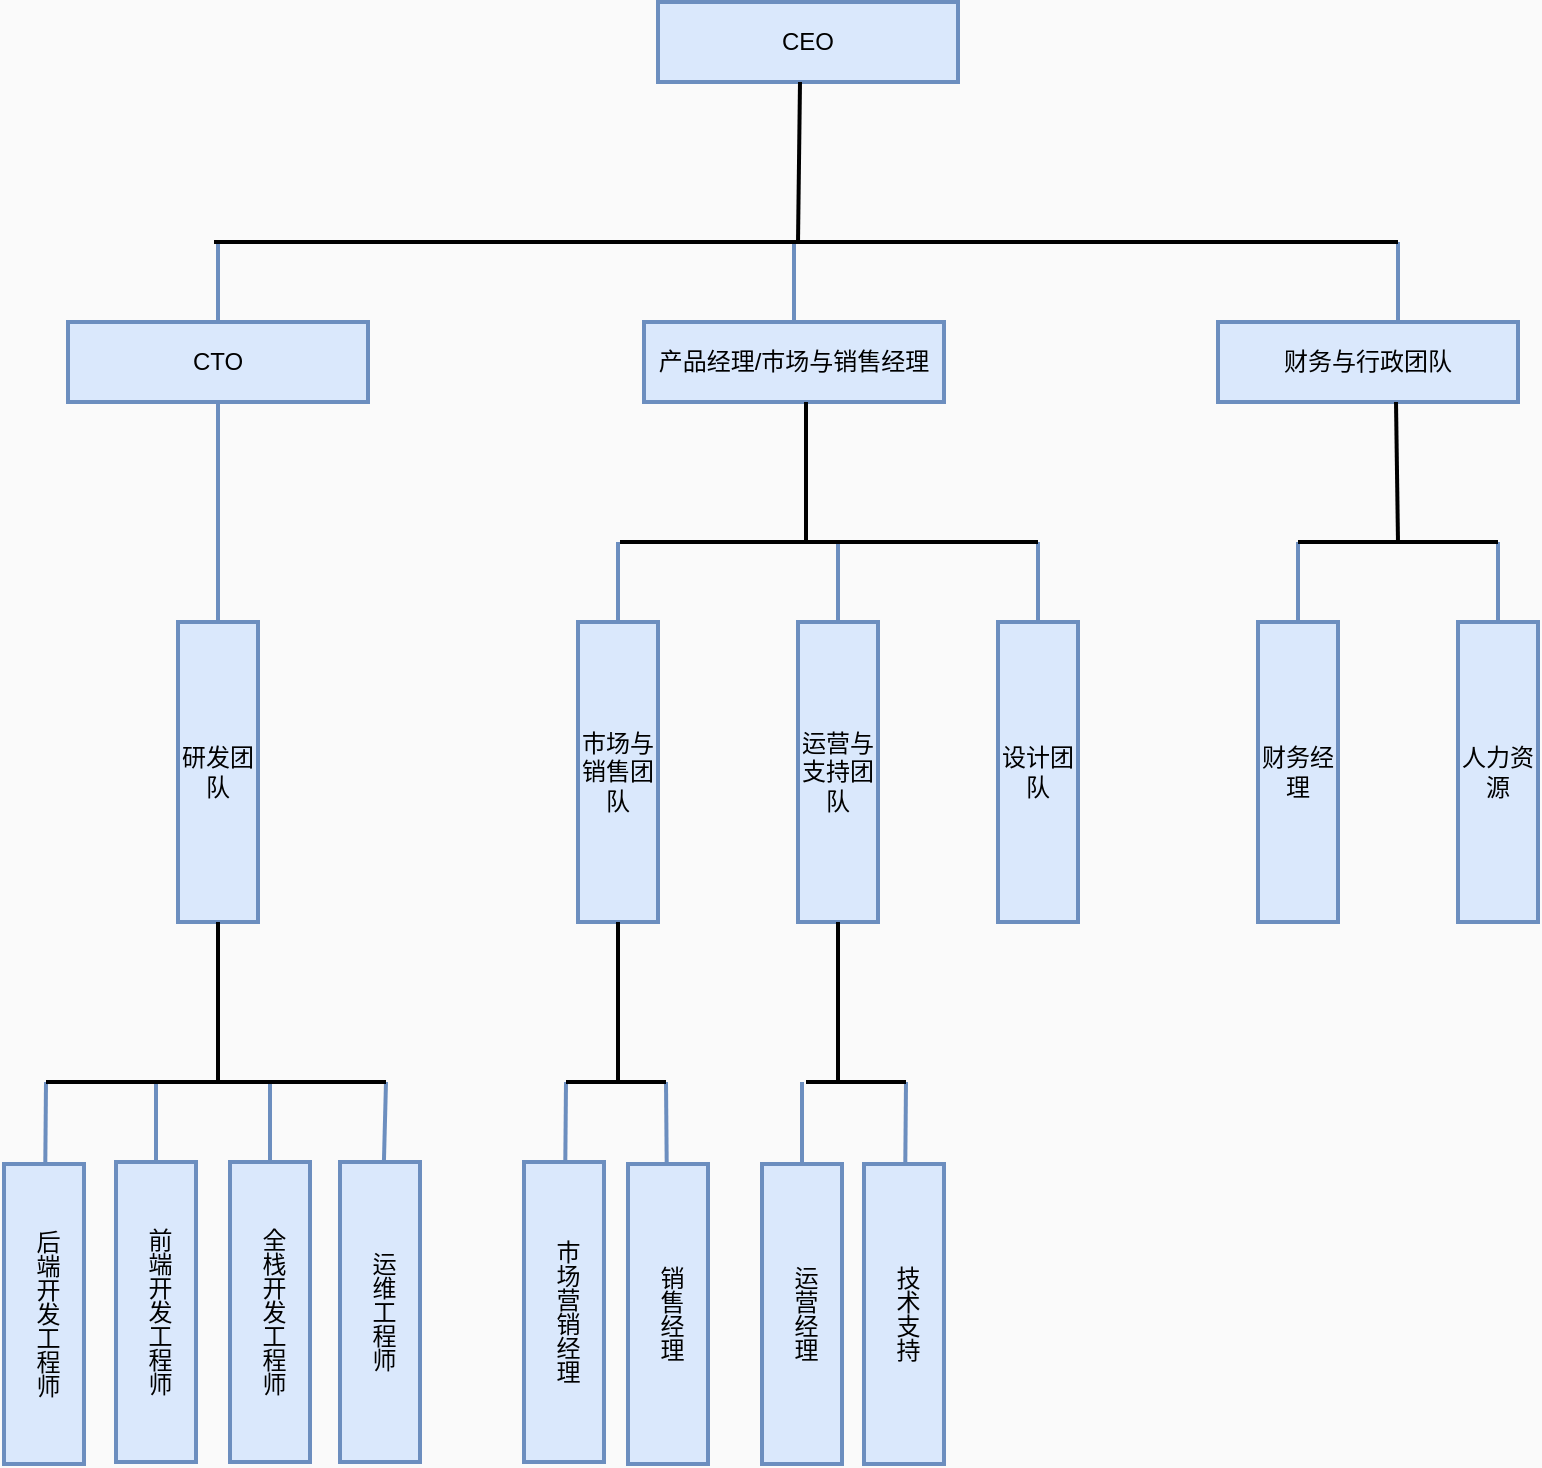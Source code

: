 <mxfile version="24.8.1">
  <diagram name="第 1 页" id="kcZdlDMOoqQzpaW8ADvZ">
    <mxGraphModel dx="1051" dy="786" grid="1" gridSize="10" guides="1" tooltips="1" connect="1" arrows="1" fold="1" page="1" pageScale="1" pageWidth="827" pageHeight="1169" background="#FAFAFA" math="0" shadow="0">
      <root>
        <mxCell id="0" />
        <mxCell id="1" parent="0" />
        <mxCell id="jP5qqYoJzU4zsviBNMvY-36" value="CEO" style="whiteSpace=wrap;strokeWidth=2;fillColor=#dae8fc;strokeColor=#6c8ebf;fontSize=12;" parent="1" vertex="1">
          <mxGeometry x="350" y="30" width="150" height="40" as="geometry" />
        </mxCell>
        <mxCell id="jP5qqYoJzU4zsviBNMvY-37" value="CTO" style="whiteSpace=wrap;strokeWidth=2;fillColor=#dae8fc;strokeColor=#6c8ebf;fontSize=12;" parent="1" vertex="1">
          <mxGeometry x="55" y="190" width="150" height="40" as="geometry" />
        </mxCell>
        <mxCell id="jP5qqYoJzU4zsviBNMvY-38" value="产品经理/市场与销售经理" style="whiteSpace=wrap;strokeWidth=2;fillColor=#dae8fc;strokeColor=#6c8ebf;fontSize=12;" parent="1" vertex="1">
          <mxGeometry x="343" y="190" width="150" height="40" as="geometry" />
        </mxCell>
        <mxCell id="jP5qqYoJzU4zsviBNMvY-39" value="研发团队" style="whiteSpace=wrap;strokeWidth=2;direction=south;fillColor=#dae8fc;strokeColor=#6c8ebf;fontSize=12;" parent="1" vertex="1">
          <mxGeometry x="110" y="340" width="40" height="150" as="geometry" />
        </mxCell>
        <mxCell id="jP5qqYoJzU4zsviBNMvY-40" value="后端开发工程师" style="strokeWidth=2;direction=south;whiteSpace=wrap;textDirection=vertical-lr;fillColor=#dae8fc;strokeColor=#6c8ebf;fontSize=12;" parent="1" vertex="1">
          <mxGeometry x="23" y="611" width="40" height="150" as="geometry" />
        </mxCell>
        <mxCell id="jP5qqYoJzU4zsviBNMvY-41" value="前端开发工程师" style="whiteSpace=wrap;strokeWidth=2;direction=south;textDirection=vertical-lr;fillColor=#dae8fc;strokeColor=#6c8ebf;fontSize=12;" parent="1" vertex="1">
          <mxGeometry x="79" y="610" width="40" height="150" as="geometry" />
        </mxCell>
        <mxCell id="jP5qqYoJzU4zsviBNMvY-42" value="全栈开发工程师" style="whiteSpace=wrap;strokeWidth=2;direction=south;textDirection=vertical-lr;fillColor=#dae8fc;strokeColor=#6c8ebf;fontSize=12;" parent="1" vertex="1">
          <mxGeometry x="136" y="610" width="40" height="150" as="geometry" />
        </mxCell>
        <mxCell id="jP5qqYoJzU4zsviBNMvY-43" value="运维工程师" style="whiteSpace=wrap;strokeWidth=2;direction=south;textDirection=vertical-lr;fillColor=#dae8fc;strokeColor=#6c8ebf;fontSize=12;" parent="1" vertex="1">
          <mxGeometry x="191" y="610" width="40" height="150" as="geometry" />
        </mxCell>
        <mxCell id="jP5qqYoJzU4zsviBNMvY-44" value="市场与销售团队" style="whiteSpace=wrap;strokeWidth=2;direction=south;fillColor=#dae8fc;strokeColor=#6c8ebf;fontSize=12;" parent="1" vertex="1">
          <mxGeometry x="310" y="340" width="40" height="150" as="geometry" />
        </mxCell>
        <mxCell id="jP5qqYoJzU4zsviBNMvY-45" value="运营与支持团队" style="whiteSpace=wrap;strokeWidth=2;direction=south;fillColor=#dae8fc;strokeColor=#6c8ebf;fontSize=12;" parent="1" vertex="1">
          <mxGeometry x="420" y="340" width="40" height="150" as="geometry" />
        </mxCell>
        <mxCell id="jP5qqYoJzU4zsviBNMvY-46" value="设计团队" style="whiteSpace=wrap;strokeWidth=2;direction=south;fillColor=#dae8fc;strokeColor=#6c8ebf;fontSize=12;" parent="1" vertex="1">
          <mxGeometry x="520" y="340" width="40" height="150" as="geometry" />
        </mxCell>
        <mxCell id="jP5qqYoJzU4zsviBNMvY-47" value="市场营销经理" style="whiteSpace=wrap;strokeWidth=2;direction=south;textDirection=vertical-lr;fillColor=#dae8fc;strokeColor=#6c8ebf;fontSize=12;" parent="1" vertex="1">
          <mxGeometry x="283" y="610" width="40" height="150" as="geometry" />
        </mxCell>
        <mxCell id="jP5qqYoJzU4zsviBNMvY-48" value="销售经理" style="whiteSpace=wrap;strokeWidth=2;direction=south;textDirection=vertical-lr;fillColor=#dae8fc;strokeColor=#6c8ebf;fontSize=12;" parent="1" vertex="1">
          <mxGeometry x="335" y="611" width="40" height="150" as="geometry" />
        </mxCell>
        <mxCell id="jP5qqYoJzU4zsviBNMvY-49" value="运营经理" style="whiteSpace=wrap;strokeWidth=2;direction=south;textDirection=vertical-lr;fillColor=#dae8fc;strokeColor=#6c8ebf;fontSize=12;" parent="1" vertex="1">
          <mxGeometry x="402" y="611" width="40" height="150" as="geometry" />
        </mxCell>
        <mxCell id="jP5qqYoJzU4zsviBNMvY-50" value="技术支持" style="whiteSpace=wrap;strokeWidth=2;direction=south;textDirection=vertical-lr;fillColor=#dae8fc;strokeColor=#6c8ebf;fontSize=12;" parent="1" vertex="1">
          <mxGeometry x="453" y="611" width="40" height="150" as="geometry" />
        </mxCell>
        <mxCell id="jP5qqYoJzU4zsviBNMvY-51" value="财务与行政团队" style="whiteSpace=wrap;strokeWidth=2;fillColor=#dae8fc;strokeColor=#6c8ebf;fontSize=12;" parent="1" vertex="1">
          <mxGeometry x="630" y="190" width="150" height="40" as="geometry" />
        </mxCell>
        <mxCell id="jP5qqYoJzU4zsviBNMvY-52" value="财务经理" style="whiteSpace=wrap;strokeWidth=2;direction=south;fillColor=#dae8fc;strokeColor=#6c8ebf;fontSize=12;" parent="1" vertex="1">
          <mxGeometry x="650" y="340" width="40" height="150" as="geometry" />
        </mxCell>
        <mxCell id="jP5qqYoJzU4zsviBNMvY-53" value="人力资源" style="whiteSpace=wrap;strokeWidth=2;direction=south;fillColor=#dae8fc;strokeColor=#6c8ebf;fontSize=12;" parent="1" vertex="1">
          <mxGeometry x="750" y="340" width="40" height="150" as="geometry" />
        </mxCell>
        <mxCell id="jP5qqYoJzU4zsviBNMvY-54" value="" style="curved=1;startArrow=none;endArrow=none;rounded=0;fillColor=#dae8fc;strokeColor=#6c8ebf;fontSize=12;endFill=0;strokeWidth=2;" parent="1" target="jP5qqYoJzU4zsviBNMvY-37" edge="1">
          <mxGeometry relative="1" as="geometry">
            <mxPoint x="130" y="150" as="sourcePoint" />
          </mxGeometry>
        </mxCell>
        <mxCell id="jP5qqYoJzU4zsviBNMvY-55" value="" style="curved=1;startArrow=none;endArrow=none;rounded=0;fillColor=#dae8fc;strokeColor=#6c8ebf;fontSize=12;endFill=0;strokeWidth=2;" parent="1" target="jP5qqYoJzU4zsviBNMvY-38" edge="1">
          <mxGeometry relative="1" as="geometry">
            <mxPoint x="418" y="150" as="sourcePoint" />
          </mxGeometry>
        </mxCell>
        <mxCell id="jP5qqYoJzU4zsviBNMvY-56" value="" style="curved=1;startArrow=none;endArrow=none;rounded=0;fillColor=#dae8fc;strokeColor=#6c8ebf;fontSize=12;endFill=0;strokeWidth=2;" parent="1" target="jP5qqYoJzU4zsviBNMvY-39" edge="1">
          <mxGeometry relative="1" as="geometry">
            <mxPoint x="130" y="230" as="sourcePoint" />
          </mxGeometry>
        </mxCell>
        <mxCell id="jP5qqYoJzU4zsviBNMvY-57" value="" style="curved=1;startArrow=none;endArrow=none;rounded=0;fillColor=#dae8fc;strokeColor=#6c8ebf;fontSize=12;endFill=0;strokeWidth=2;" parent="1" target="jP5qqYoJzU4zsviBNMvY-40" edge="1">
          <mxGeometry relative="1" as="geometry">
            <mxPoint x="44" y="570" as="sourcePoint" />
          </mxGeometry>
        </mxCell>
        <mxCell id="jP5qqYoJzU4zsviBNMvY-58" value="" style="curved=1;startArrow=none;endArrow=none;rounded=0;fillColor=#dae8fc;strokeColor=#6c8ebf;fontSize=12;endFill=0;strokeWidth=2;" parent="1" target="jP5qqYoJzU4zsviBNMvY-41" edge="1">
          <mxGeometry relative="1" as="geometry">
            <mxPoint x="99" y="570" as="sourcePoint" />
          </mxGeometry>
        </mxCell>
        <mxCell id="jP5qqYoJzU4zsviBNMvY-59" value="" style="curved=1;startArrow=none;endArrow=none;rounded=0;fillColor=#dae8fc;strokeColor=#6c8ebf;fontSize=12;endFill=0;strokeWidth=2;" parent="1" target="jP5qqYoJzU4zsviBNMvY-42" edge="1">
          <mxGeometry relative="1" as="geometry">
            <mxPoint x="156" y="570" as="sourcePoint" />
          </mxGeometry>
        </mxCell>
        <mxCell id="jP5qqYoJzU4zsviBNMvY-60" value="" style="curved=1;startArrow=none;endArrow=none;rounded=0;fillColor=#dae8fc;strokeColor=#6c8ebf;fontSize=12;endFill=0;strokeWidth=2;" parent="1" target="jP5qqYoJzU4zsviBNMvY-43" edge="1">
          <mxGeometry relative="1" as="geometry">
            <mxPoint x="214" y="570" as="sourcePoint" />
          </mxGeometry>
        </mxCell>
        <mxCell id="jP5qqYoJzU4zsviBNMvY-61" value="" style="curved=1;startArrow=none;endArrow=none;rounded=0;fillColor=#dae8fc;strokeColor=#6c8ebf;fontSize=12;endFill=0;entryX=0;entryY=0.5;entryDx=0;entryDy=0;strokeWidth=2;" parent="1" target="jP5qqYoJzU4zsviBNMvY-44" edge="1">
          <mxGeometry relative="1" as="geometry">
            <mxPoint x="330" y="300" as="sourcePoint" />
          </mxGeometry>
        </mxCell>
        <mxCell id="jP5qqYoJzU4zsviBNMvY-62" value="" style="curved=1;startArrow=none;endArrow=none;rounded=0;fillColor=#dae8fc;strokeColor=#6c8ebf;fontSize=12;endFill=0;strokeWidth=2;" parent="1" target="jP5qqYoJzU4zsviBNMvY-45" edge="1">
          <mxGeometry relative="1" as="geometry">
            <mxPoint x="440" y="300" as="sourcePoint" />
          </mxGeometry>
        </mxCell>
        <mxCell id="jP5qqYoJzU4zsviBNMvY-63" value="" style="curved=1;startArrow=none;endArrow=none;rounded=0;fillColor=#dae8fc;strokeColor=#6c8ebf;fontSize=12;endFill=0;entryX=0;entryY=0.5;entryDx=0;entryDy=0;strokeWidth=2;" parent="1" target="jP5qqYoJzU4zsviBNMvY-46" edge="1">
          <mxGeometry relative="1" as="geometry">
            <mxPoint x="540" y="300" as="sourcePoint" />
          </mxGeometry>
        </mxCell>
        <mxCell id="jP5qqYoJzU4zsviBNMvY-64" value="" style="curved=1;startArrow=none;endArrow=none;rounded=0;fillColor=#dae8fc;strokeColor=#6c8ebf;fontSize=12;endFill=0;strokeWidth=2;" parent="1" target="jP5qqYoJzU4zsviBNMvY-47" edge="1">
          <mxGeometry relative="1" as="geometry">
            <mxPoint x="304" y="570" as="sourcePoint" />
          </mxGeometry>
        </mxCell>
        <mxCell id="jP5qqYoJzU4zsviBNMvY-65" value="" style="curved=1;startArrow=none;endArrow=none;rounded=0;fillColor=#dae8fc;strokeColor=#6c8ebf;fontSize=12;endFill=0;strokeWidth=2;" parent="1" target="jP5qqYoJzU4zsviBNMvY-48" edge="1">
          <mxGeometry relative="1" as="geometry">
            <mxPoint x="354" y="570" as="sourcePoint" />
          </mxGeometry>
        </mxCell>
        <mxCell id="jP5qqYoJzU4zsviBNMvY-66" value="" style="curved=1;startArrow=none;endArrow=none;rounded=0;fillColor=#dae8fc;strokeColor=#6c8ebf;fontSize=12;endFill=0;strokeWidth=2;" parent="1" target="jP5qqYoJzU4zsviBNMvY-49" edge="1">
          <mxGeometry relative="1" as="geometry">
            <mxPoint x="422" y="570" as="sourcePoint" />
          </mxGeometry>
        </mxCell>
        <mxCell id="jP5qqYoJzU4zsviBNMvY-67" value="" style="curved=1;startArrow=none;endArrow=none;rounded=0;fillColor=#dae8fc;strokeColor=#6c8ebf;fontSize=12;endFill=0;strokeWidth=2;" parent="1" target="jP5qqYoJzU4zsviBNMvY-50" edge="1">
          <mxGeometry relative="1" as="geometry">
            <mxPoint x="474" y="570" as="sourcePoint" />
          </mxGeometry>
        </mxCell>
        <mxCell id="jP5qqYoJzU4zsviBNMvY-68" value="" style="curved=1;startArrow=none;endArrow=none;rounded=0;fillColor=#dae8fc;strokeColor=#6c8ebf;fontSize=12;endFill=0;strokeWidth=2;" parent="1" edge="1">
          <mxGeometry relative="1" as="geometry">
            <mxPoint x="720" y="150" as="sourcePoint" />
            <mxPoint x="720" y="190" as="targetPoint" />
          </mxGeometry>
        </mxCell>
        <mxCell id="jP5qqYoJzU4zsviBNMvY-69" value="" style="curved=1;startArrow=none;endArrow=none;rounded=0;fillColor=#dae8fc;strokeColor=#6c8ebf;fontSize=12;endFill=0;strokeWidth=2;" parent="1" target="jP5qqYoJzU4zsviBNMvY-52" edge="1">
          <mxGeometry relative="1" as="geometry">
            <mxPoint x="670" y="300" as="sourcePoint" />
          </mxGeometry>
        </mxCell>
        <mxCell id="jP5qqYoJzU4zsviBNMvY-70" value="" style="curved=1;startArrow=none;endArrow=none;rounded=0;fillColor=#dae8fc;strokeColor=#6c8ebf;fontSize=12;endFill=0;strokeWidth=2;" parent="1" target="jP5qqYoJzU4zsviBNMvY-53" edge="1">
          <mxGeometry relative="1" as="geometry">
            <mxPoint x="770" y="300" as="sourcePoint" />
          </mxGeometry>
        </mxCell>
        <mxCell id="g4Zqk-P81k30yzHddc97-1" value="" style="endArrow=none;html=1;rounded=0;strokeWidth=2;fontSize=12;" edge="1" parent="1">
          <mxGeometry width="50" height="50" relative="1" as="geometry">
            <mxPoint x="44" y="570" as="sourcePoint" />
            <mxPoint x="214" y="570" as="targetPoint" />
          </mxGeometry>
        </mxCell>
        <mxCell id="g4Zqk-P81k30yzHddc97-2" value="" style="endArrow=none;html=1;rounded=0;entryX=1;entryY=0.5;entryDx=0;entryDy=0;strokeWidth=2;fontSize=12;" edge="1" parent="1" target="jP5qqYoJzU4zsviBNMvY-39">
          <mxGeometry width="50" height="50" relative="1" as="geometry">
            <mxPoint x="130" y="570" as="sourcePoint" />
            <mxPoint x="182" y="550" as="targetPoint" />
          </mxGeometry>
        </mxCell>
        <mxCell id="g4Zqk-P81k30yzHddc97-3" value="" style="endArrow=none;html=1;rounded=0;strokeWidth=2;fontSize=12;" edge="1" parent="1">
          <mxGeometry width="50" height="50" relative="1" as="geometry">
            <mxPoint x="304" y="570" as="sourcePoint" />
            <mxPoint x="354" y="570" as="targetPoint" />
          </mxGeometry>
        </mxCell>
        <mxCell id="g4Zqk-P81k30yzHddc97-4" value="" style="endArrow=none;html=1;rounded=0;strokeWidth=2;fontSize=12;" edge="1" parent="1">
          <mxGeometry width="50" height="50" relative="1" as="geometry">
            <mxPoint x="330" y="570" as="sourcePoint" />
            <mxPoint x="330" y="490" as="targetPoint" />
          </mxGeometry>
        </mxCell>
        <mxCell id="g4Zqk-P81k30yzHddc97-5" value="" style="endArrow=none;html=1;rounded=0;strokeWidth=2;fontSize=12;" edge="1" parent="1">
          <mxGeometry width="50" height="50" relative="1" as="geometry">
            <mxPoint x="424" y="570" as="sourcePoint" />
            <mxPoint x="474" y="570" as="targetPoint" />
          </mxGeometry>
        </mxCell>
        <mxCell id="g4Zqk-P81k30yzHddc97-6" value="" style="endArrow=none;html=1;rounded=0;strokeWidth=2;fontSize=12;" edge="1" parent="1">
          <mxGeometry width="50" height="50" relative="1" as="geometry">
            <mxPoint x="440" y="570" as="sourcePoint" />
            <mxPoint x="440" y="490" as="targetPoint" />
          </mxGeometry>
        </mxCell>
        <mxCell id="g4Zqk-P81k30yzHddc97-7" value="" style="endArrow=none;html=1;rounded=0;strokeWidth=2;fontSize=12;" edge="1" parent="1">
          <mxGeometry width="50" height="50" relative="1" as="geometry">
            <mxPoint x="331" y="300" as="sourcePoint" />
            <mxPoint x="540" y="300" as="targetPoint" />
          </mxGeometry>
        </mxCell>
        <mxCell id="g4Zqk-P81k30yzHddc97-8" value="" style="endArrow=none;html=1;rounded=0;strokeWidth=2;fontSize=12;" edge="1" parent="1">
          <mxGeometry width="50" height="50" relative="1" as="geometry">
            <mxPoint x="424" y="300" as="sourcePoint" />
            <mxPoint x="424" y="230" as="targetPoint" />
          </mxGeometry>
        </mxCell>
        <mxCell id="g4Zqk-P81k30yzHddc97-9" value="" style="endArrow=none;html=1;rounded=0;strokeWidth=2;fontSize=12;" edge="1" parent="1">
          <mxGeometry width="50" height="50" relative="1" as="geometry">
            <mxPoint x="670" y="300" as="sourcePoint" />
            <mxPoint x="770" y="300" as="targetPoint" />
          </mxGeometry>
        </mxCell>
        <mxCell id="g4Zqk-P81k30yzHddc97-10" value="" style="endArrow=none;html=1;rounded=0;strokeWidth=2;fontSize=12;" edge="1" parent="1">
          <mxGeometry width="50" height="50" relative="1" as="geometry">
            <mxPoint x="720" y="300" as="sourcePoint" />
            <mxPoint x="719" y="230" as="targetPoint" />
          </mxGeometry>
        </mxCell>
        <mxCell id="g4Zqk-P81k30yzHddc97-11" value="" style="endArrow=none;html=1;rounded=0;strokeWidth=2;fontSize=12;" edge="1" parent="1">
          <mxGeometry width="50" height="50" relative="1" as="geometry">
            <mxPoint x="128" y="150" as="sourcePoint" />
            <mxPoint x="720" y="150" as="targetPoint" />
          </mxGeometry>
        </mxCell>
        <mxCell id="g4Zqk-P81k30yzHddc97-12" value="" style="endArrow=none;html=1;rounded=0;strokeWidth=2;fontSize=12;" edge="1" parent="1">
          <mxGeometry width="50" height="50" relative="1" as="geometry">
            <mxPoint x="420" y="150" as="sourcePoint" />
            <mxPoint x="421" y="70" as="targetPoint" />
          </mxGeometry>
        </mxCell>
      </root>
    </mxGraphModel>
  </diagram>
</mxfile>
